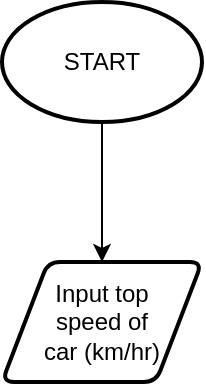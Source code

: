 <mxfile version="21.7.5" type="github">
  <diagram id="C5RBs43oDa-KdzZeNtuy" name="Page-1">
    <mxGraphModel dx="882" dy="2323" grid="1" gridSize="10" guides="1" tooltips="1" connect="1" arrows="1" fold="1" page="1" pageScale="1" pageWidth="900" pageHeight="1600" math="0" shadow="0">
      <root>
        <mxCell id="WIyWlLk6GJQsqaUBKTNV-0" />
        <mxCell id="WIyWlLk6GJQsqaUBKTNV-1" parent="WIyWlLk6GJQsqaUBKTNV-0" />
        <mxCell id="zULD-CnFrx8nNNYtCCxN-3" style="edgeStyle=orthogonalEdgeStyle;rounded=0;orthogonalLoop=1;jettySize=auto;html=1;entryX=0.5;entryY=0;entryDx=0;entryDy=0;" edge="1" parent="WIyWlLk6GJQsqaUBKTNV-1" source="zULD-CnFrx8nNNYtCCxN-0" target="zULD-CnFrx8nNNYtCCxN-2">
          <mxGeometry relative="1" as="geometry" />
        </mxCell>
        <mxCell id="zULD-CnFrx8nNNYtCCxN-0" value="START" style="strokeWidth=2;html=1;shape=mxgraph.flowchart.start_1;whiteSpace=wrap;" vertex="1" parent="WIyWlLk6GJQsqaUBKTNV-1">
          <mxGeometry x="430" y="-1560" width="100" height="60" as="geometry" />
        </mxCell>
        <mxCell id="zULD-CnFrx8nNNYtCCxN-2" value="Input top&lt;br&gt;speed of&lt;br&gt;car (km/hr)" style="shape=parallelogram;html=1;strokeWidth=2;perimeter=parallelogramPerimeter;whiteSpace=wrap;rounded=1;arcSize=12;size=0.23;" vertex="1" parent="WIyWlLk6GJQsqaUBKTNV-1">
          <mxGeometry x="430" y="-1430" width="100" height="60" as="geometry" />
        </mxCell>
      </root>
    </mxGraphModel>
  </diagram>
</mxfile>
